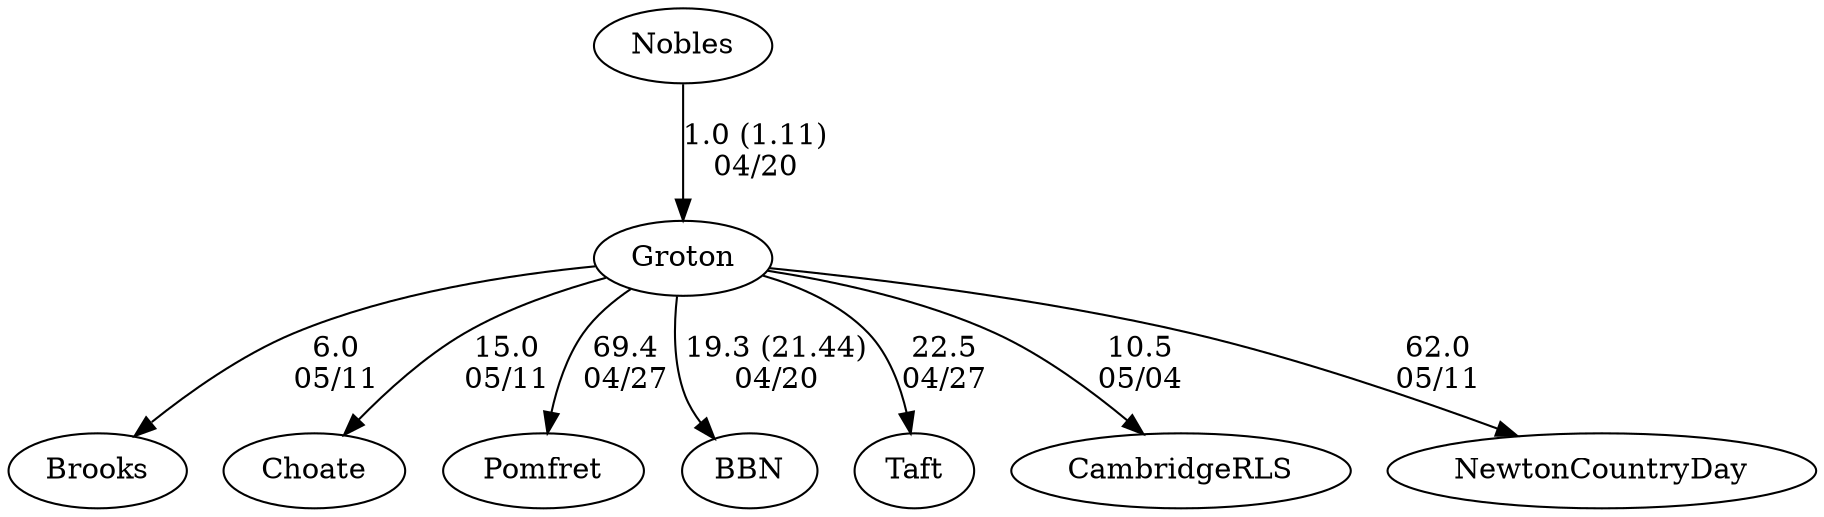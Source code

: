 digraph girls2foursGroton {Brooks [URL="girls2foursGrotonBrooks.html"];Nobles [URL="girls2foursGrotonNobles.html"];Choate [URL="girls2foursGrotonChoate.html"];Pomfret [URL="girls2foursGrotonPomfret.html"];BBN [URL="girls2foursGrotonBBN.html"];Groton [URL="girls2foursGrotonGroton.html"];Taft [URL="girls2foursGrotonTaft.html"];CambridgeRLS [URL="girls2foursGrotonCambridgeRLS.html"];NewtonCountryDay [URL="girls2foursGrotonNewtonCountryDay.html"];Groton -> Brooks[label="6.0
05/11", weight="94", tooltip="NEIRA,Brooks vs. Belmont Hill, Choate, Groton and NCDS			
Distance: 1500m Conditions: Direct gusty headwind that generally diminished from 12-15 mph in the early races to 6-8 mph over the course of the afternoon, but varied such that comparisons between races would not be meaningful. Race order G5-B1-G4-B4-G3-B3-G2-B2-G1 Comments: Fantastic afternoon of racing with two races relying on the finish line camera. Groton G1 victory by a matter of inches, and the B3 race declared a dead heat for second place with less than an inch of separation. Thank you to all the coaches and teams for making the trip to Brooks and for your cooperation and spirited competition.
Choate did not race a B3 and NCDS did not race a G4 today.
None", URL="https://www.row2k.com/results/resultspage.cfm?UID=37A62C22F94B1C2C6EAD9807BFDFECD3&cat=5", random="random"]; 
Groton -> Choate[label="15.0
05/11", weight="85", tooltip="NEIRA,Brooks vs. Belmont Hill, Choate, Groton and NCDS			
Distance: 1500m Conditions: Direct gusty headwind that generally diminished from 12-15 mph in the early races to 6-8 mph over the course of the afternoon, but varied such that comparisons between races would not be meaningful. Race order G5-B1-G4-B4-G3-B3-G2-B2-G1 Comments: Fantastic afternoon of racing with two races relying on the finish line camera. Groton G1 victory by a matter of inches, and the B3 race declared a dead heat for second place with less than an inch of separation. Thank you to all the coaches and teams for making the trip to Brooks and for your cooperation and spirited competition.
Choate did not race a B3 and NCDS did not race a G4 today.
None", URL="https://www.row2k.com/results/resultspage.cfm?UID=37A62C22F94B1C2C6EAD9807BFDFECD3&cat=5", random="random"]; 
Groton -> NewtonCountryDay[label="62.0
05/11", weight="38", tooltip="NEIRA,Brooks vs. Belmont Hill, Choate, Groton and NCDS			
Distance: 1500m Conditions: Direct gusty headwind that generally diminished from 12-15 mph in the early races to 6-8 mph over the course of the afternoon, but varied such that comparisons between races would not be meaningful. Race order G5-B1-G4-B4-G3-B3-G2-B2-G1 Comments: Fantastic afternoon of racing with two races relying on the finish line camera. Groton G1 victory by a matter of inches, and the B3 race declared a dead heat for second place with less than an inch of separation. Thank you to all the coaches and teams for making the trip to Brooks and for your cooperation and spirited competition.
Choate did not race a B3 and NCDS did not race a G4 today.
None", URL="https://www.row2k.com/results/resultspage.cfm?UID=37A62C22F94B1C2C6EAD9807BFDFECD3&cat=5", random="random"]; 
Groton -> CambridgeRLS[label="10.5
05/04", weight="90", tooltip="NEIRA,Cambridge Rindge and Latin HS at Groton			
Distance: 1225 m. Conditions: Very little current. Flat water. Beginning with the second boats, a slight amount of headwind. Race order G4, B4, G3, B3, G2, B2, G1, B1 Comments: Great racing conditions and great racing by the crews.
In the G2, the start was strokes on the line instead of bow balls.
Thank you CRLS for an excellent afternoon.
None", URL="https://www.row2k.com/results/resultspage.cfm?UID=CF11D4E6381F0019C765544CCA920DEE&cat=5", random="random"]; 
Groton -> Taft[label="22.5
04/27", weight="78", tooltip="NEIRA,Pomfret vs. Groton, Taft			
Distance: 1500m Conditions: At the start, crossing tailwinds of ~10MPH. Winds shifted to a mostly tail after first 500M of ~15MPH, with occasional gusts 20 to 25. Water was choppy after the first 500M all the way to finish line. Comments: Race order: G4, G3, G2, G1 (with boys' races interspersed). Winds made aligning starts challenging. Commendable job by aligner. Course steering was challenging for almost all crews. Wind also affected crews as many drifted into other lanes, though no significant impediments that impacted finish order were detected. Taft's 1st boat was a late scratch.
None", URL="https://www.row2k.com/results/resultspage.cfm?UID=B2DEAF649BD92E4956E382AFF1E67D1D&cat=1", random="random"]; 
Groton -> Pomfret[label="69.4
04/27", weight="31", tooltip="NEIRA,Pomfret vs. Groton, Taft			
Distance: 1500m Conditions: At the start, crossing tailwinds of ~10MPH. Winds shifted to a mostly tail after first 500M of ~15MPH, with occasional gusts 20 to 25. Water was choppy after the first 500M all the way to finish line. Comments: Race order: G4, G3, G2, G1 (with boys' races interspersed). Winds made aligning starts challenging. Commendable job by aligner. Course steering was challenging for almost all crews. Wind also affected crews as many drifted into other lanes, though no significant impediments that impacted finish order were detected. Taft's 1st boat was a late scratch.
None", URL="https://www.row2k.com/results/resultspage.cfm?UID=B2DEAF649BD92E4956E382AFF1E67D1D&cat=1", random="random"]; 
Nobles -> Groton[label="1.0 (1.11)
04/20", weight="99", tooltip="NEIRA Girls Fours, Nobles, Groton, BB&N (hosted)			
Distance: 1350 M Conditions: Good conditions all day, even across lanes Comments: Good racing by all, in the 1V Nobles drifted in to the BB&N lane in the last 100 meters, then cut back out, finish order was not impacted but margin was.
Girls 7th, 8th and 9th for BB&N and Nobles raced in the JV course, Great to see everyone out there.
None", URL="https://www.row2k.com/results/resultspage.cfm?UID=61611297C2B5882317693DAB1794C8C4&cat=1", random="random"]; 
Groton -> BBN[label="19.3 (21.44)
04/20", weight="81", tooltip="NEIRA Girls Fours, Nobles, Groton, BB&N (hosted)			
Distance: 1350 M Conditions: Good conditions all day, even across lanes Comments: Good racing by all, in the 1V Nobles drifted in to the BB&N lane in the last 100 meters, then cut back out, finish order was not impacted but margin was.
Girls 7th, 8th and 9th for BB&N and Nobles raced in the JV course, Great to see everyone out there.
None", URL="https://www.row2k.com/results/resultspage.cfm?UID=61611297C2B5882317693DAB1794C8C4&cat=1", random="random"]}